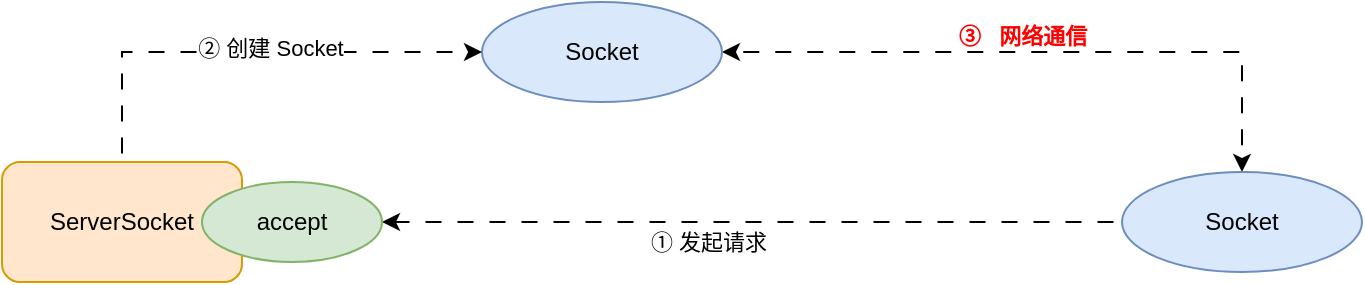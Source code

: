 <mxfile version="24.4.13" type="device">
  <diagram name="Socket通信" id="iVbEkLIEtCKWb-fbHnBo">
    <mxGraphModel dx="1434" dy="844" grid="1" gridSize="10" guides="1" tooltips="1" connect="1" arrows="1" fold="1" page="1" pageScale="1" pageWidth="1654" pageHeight="2336" math="0" shadow="0">
      <root>
        <mxCell id="0" />
        <mxCell id="1" parent="0" />
        <mxCell id="WHByOSLi8lRm5YZqNf9Y-10" style="edgeStyle=orthogonalEdgeStyle;rounded=0;orthogonalLoop=1;jettySize=auto;html=1;entryX=0.5;entryY=0;entryDx=0;entryDy=0;startArrow=classic;startFill=1;flowAnimation=1;" edge="1" parent="1" source="bDUntO83Lt_0PTI1Tjjv-1" target="WHByOSLi8lRm5YZqNf9Y-4">
          <mxGeometry relative="1" as="geometry" />
        </mxCell>
        <mxCell id="WHByOSLi8lRm5YZqNf9Y-11" value="&lt;b&gt;&lt;font color=&quot;#ff0000&quot;&gt;③&amp;nbsp; &amp;nbsp;网络通信&lt;/font&gt;&lt;/b&gt;" style="edgeLabel;html=1;align=center;verticalAlign=middle;resizable=0;points=[];" vertex="1" connectable="0" parent="WHByOSLi8lRm5YZqNf9Y-10">
          <mxGeometry x="0.006" y="-3" relative="1" as="geometry">
            <mxPoint x="-11" y="-11" as="offset" />
          </mxGeometry>
        </mxCell>
        <mxCell id="bDUntO83Lt_0PTI1Tjjv-1" value="Socket" style="ellipse;whiteSpace=wrap;html=1;fillColor=#dae8fc;strokeColor=#6c8ebf;" parent="1" vertex="1">
          <mxGeometry x="480" y="190" width="120" height="50" as="geometry" />
        </mxCell>
        <mxCell id="WHByOSLi8lRm5YZqNf9Y-8" style="edgeStyle=orthogonalEdgeStyle;rounded=0;orthogonalLoop=1;jettySize=auto;html=1;entryX=0;entryY=0.5;entryDx=0;entryDy=0;exitX=0.5;exitY=0;exitDx=0;exitDy=0;flowAnimation=1;fontSize=15;" edge="1" parent="1" source="WHByOSLi8lRm5YZqNf9Y-3" target="bDUntO83Lt_0PTI1Tjjv-1">
          <mxGeometry relative="1" as="geometry">
            <Array as="points">
              <mxPoint x="300" y="215" />
            </Array>
          </mxGeometry>
        </mxCell>
        <mxCell id="WHByOSLi8lRm5YZqNf9Y-9" value="② 创建 Socket" style="edgeLabel;html=1;align=center;verticalAlign=middle;resizable=0;points=[];" vertex="1" connectable="0" parent="WHByOSLi8lRm5YZqNf9Y-8">
          <mxGeometry x="0.098" y="2" relative="1" as="geometry">
            <mxPoint as="offset" />
          </mxGeometry>
        </mxCell>
        <mxCell id="WHByOSLi8lRm5YZqNf9Y-3" value="ServerSocket" style="rounded=1;whiteSpace=wrap;html=1;fillColor=#ffe6cc;strokeColor=#d79b00;" vertex="1" parent="1">
          <mxGeometry x="240" y="270" width="120" height="60" as="geometry" />
        </mxCell>
        <mxCell id="WHByOSLi8lRm5YZqNf9Y-6" style="edgeStyle=orthogonalEdgeStyle;rounded=0;orthogonalLoop=1;jettySize=auto;html=1;entryX=1;entryY=0.5;entryDx=0;entryDy=0;flowAnimation=1;" edge="1" parent="1" source="WHByOSLi8lRm5YZqNf9Y-4" target="WHByOSLi8lRm5YZqNf9Y-5">
          <mxGeometry relative="1" as="geometry" />
        </mxCell>
        <mxCell id="WHByOSLi8lRm5YZqNf9Y-7" value="① 发起请求" style="edgeLabel;html=1;align=center;verticalAlign=middle;resizable=0;points=[];" vertex="1" connectable="0" parent="WHByOSLi8lRm5YZqNf9Y-6">
          <mxGeometry x="0.122" y="2" relative="1" as="geometry">
            <mxPoint y="8" as="offset" />
          </mxGeometry>
        </mxCell>
        <mxCell id="WHByOSLi8lRm5YZqNf9Y-4" value="Socket" style="ellipse;whiteSpace=wrap;html=1;fillColor=#dae8fc;strokeColor=#6c8ebf;" vertex="1" parent="1">
          <mxGeometry x="800" y="275" width="120" height="50" as="geometry" />
        </mxCell>
        <mxCell id="WHByOSLi8lRm5YZqNf9Y-5" value="accept" style="ellipse;whiteSpace=wrap;html=1;fillColor=#d5e8d4;strokeColor=#82b366;" vertex="1" parent="1">
          <mxGeometry x="340" y="280" width="90" height="40" as="geometry" />
        </mxCell>
      </root>
    </mxGraphModel>
  </diagram>
</mxfile>
